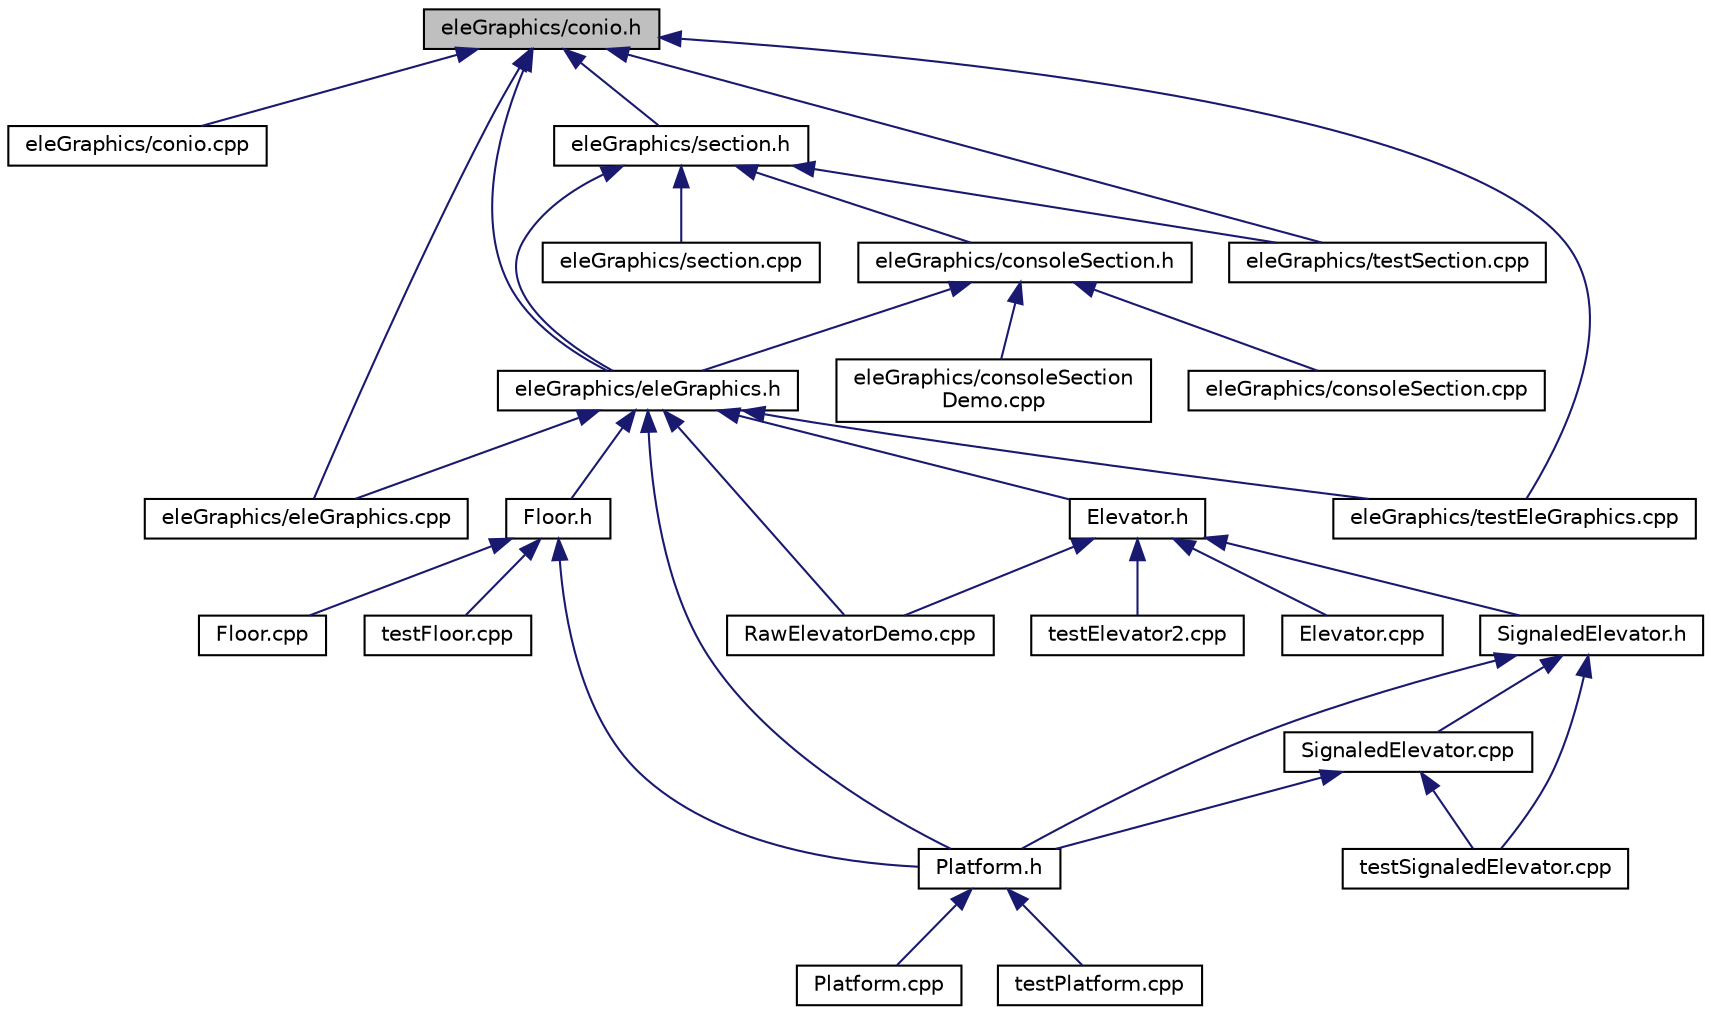 digraph "eleGraphics/conio.h"
{
  edge [fontname="Helvetica",fontsize="10",labelfontname="Helvetica",labelfontsize="10"];
  node [fontname="Helvetica",fontsize="10",shape=record];
  Node2 [label="eleGraphics/conio.h",height=0.2,width=0.4,color="black", fillcolor="grey75", style="filled", fontcolor="black"];
  Node2 -> Node3 [dir="back",color="midnightblue",fontsize="10",style="solid",fontname="Helvetica"];
  Node3 [label="eleGraphics/conio.cpp",height=0.2,width=0.4,color="black", fillcolor="white", style="filled",URL="$conio_8cpp.html",tooltip="conio implements a partial clone of Borland&#39;s console I/O. "];
  Node2 -> Node4 [dir="back",color="midnightblue",fontsize="10",style="solid",fontname="Helvetica"];
  Node4 [label="eleGraphics/section.h",height=0.2,width=0.4,color="black", fillcolor="white", style="filled",URL="$section_8h.html"];
  Node4 -> Node5 [dir="back",color="midnightblue",fontsize="10",style="solid",fontname="Helvetica"];
  Node5 [label="eleGraphics/consoleSection.h",height=0.2,width=0.4,color="black", fillcolor="white", style="filled",URL="$consoleSection_8h.html"];
  Node5 -> Node6 [dir="back",color="midnightblue",fontsize="10",style="solid",fontname="Helvetica"];
  Node6 [label="eleGraphics/consoleSection.cpp",height=0.2,width=0.4,color="black", fillcolor="white", style="filled",URL="$consoleSection_8cpp.html"];
  Node5 -> Node7 [dir="back",color="midnightblue",fontsize="10",style="solid",fontname="Helvetica"];
  Node7 [label="eleGraphics/consoleSection\lDemo.cpp",height=0.2,width=0.4,color="black", fillcolor="white", style="filled",URL="$consoleSectionDemo_8cpp.html"];
  Node5 -> Node8 [dir="back",color="midnightblue",fontsize="10",style="solid",fontname="Helvetica"];
  Node8 [label="eleGraphics/eleGraphics.h",height=0.2,width=0.4,color="black", fillcolor="white", style="filled",URL="$eleGraphics_8h.html"];
  Node8 -> Node9 [dir="back",color="midnightblue",fontsize="10",style="solid",fontname="Helvetica"];
  Node9 [label="eleGraphics/eleGraphics.cpp",height=0.2,width=0.4,color="black", fillcolor="white", style="filled",URL="$eleGraphics_8cpp.html"];
  Node8 -> Node10 [dir="back",color="midnightblue",fontsize="10",style="solid",fontname="Helvetica"];
  Node10 [label="eleGraphics/testEleGraphics.cpp",height=0.2,width=0.4,color="black", fillcolor="white", style="filled",URL="$testEleGraphics_8cpp.html"];
  Node8 -> Node11 [dir="back",color="midnightblue",fontsize="10",style="solid",fontname="Helvetica"];
  Node11 [label="Elevator.h",height=0.2,width=0.4,color="black", fillcolor="white", style="filled",URL="$Elevator_8h.html"];
  Node11 -> Node12 [dir="back",color="midnightblue",fontsize="10",style="solid",fontname="Helvetica"];
  Node12 [label="Elevator.cpp",height=0.2,width=0.4,color="black", fillcolor="white", style="filled",URL="$Elevator_8cpp.html"];
  Node11 -> Node13 [dir="back",color="midnightblue",fontsize="10",style="solid",fontname="Helvetica"];
  Node13 [label="SignaledElevator.h",height=0.2,width=0.4,color="black", fillcolor="white", style="filled",URL="$SignaledElevator_8h.html"];
  Node13 -> Node14 [dir="back",color="midnightblue",fontsize="10",style="solid",fontname="Helvetica"];
  Node14 [label="Platform.h",height=0.2,width=0.4,color="black", fillcolor="white", style="filled",URL="$Platform_8h.html"];
  Node14 -> Node15 [dir="back",color="midnightblue",fontsize="10",style="solid",fontname="Helvetica"];
  Node15 [label="Platform.cpp",height=0.2,width=0.4,color="black", fillcolor="white", style="filled",URL="$Platform_8cpp.html"];
  Node14 -> Node16 [dir="back",color="midnightblue",fontsize="10",style="solid",fontname="Helvetica"];
  Node16 [label="testPlatform.cpp",height=0.2,width=0.4,color="black", fillcolor="white", style="filled",URL="$testPlatform_8cpp.html"];
  Node13 -> Node17 [dir="back",color="midnightblue",fontsize="10",style="solid",fontname="Helvetica"];
  Node17 [label="SignaledElevator.cpp",height=0.2,width=0.4,color="black", fillcolor="white", style="filled",URL="$SignaledElevator_8cpp.html"];
  Node17 -> Node14 [dir="back",color="midnightblue",fontsize="10",style="solid",fontname="Helvetica"];
  Node17 -> Node18 [dir="back",color="midnightblue",fontsize="10",style="solid",fontname="Helvetica"];
  Node18 [label="testSignaledElevator.cpp",height=0.2,width=0.4,color="black", fillcolor="white", style="filled",URL="$testSignaledElevator_8cpp.html"];
  Node13 -> Node18 [dir="back",color="midnightblue",fontsize="10",style="solid",fontname="Helvetica"];
  Node11 -> Node19 [dir="back",color="midnightblue",fontsize="10",style="solid",fontname="Helvetica"];
  Node19 [label="RawElevatorDemo.cpp",height=0.2,width=0.4,color="black", fillcolor="white", style="filled",URL="$RawElevatorDemo_8cpp.html"];
  Node11 -> Node20 [dir="back",color="midnightblue",fontsize="10",style="solid",fontname="Helvetica"];
  Node20 [label="testElevator2.cpp",height=0.2,width=0.4,color="black", fillcolor="white", style="filled",URL="$testElevator2_8cpp.html"];
  Node8 -> Node21 [dir="back",color="midnightblue",fontsize="10",style="solid",fontname="Helvetica"];
  Node21 [label="Floor.h",height=0.2,width=0.4,color="black", fillcolor="white", style="filled",URL="$Floor_8h.html"];
  Node21 -> Node22 [dir="back",color="midnightblue",fontsize="10",style="solid",fontname="Helvetica"];
  Node22 [label="Floor.cpp",height=0.2,width=0.4,color="black", fillcolor="white", style="filled",URL="$Floor_8cpp.html"];
  Node21 -> Node14 [dir="back",color="midnightblue",fontsize="10",style="solid",fontname="Helvetica"];
  Node21 -> Node23 [dir="back",color="midnightblue",fontsize="10",style="solid",fontname="Helvetica"];
  Node23 [label="testFloor.cpp",height=0.2,width=0.4,color="black", fillcolor="white", style="filled",URL="$testFloor_8cpp.html"];
  Node8 -> Node14 [dir="back",color="midnightblue",fontsize="10",style="solid",fontname="Helvetica"];
  Node8 -> Node19 [dir="back",color="midnightblue",fontsize="10",style="solid",fontname="Helvetica"];
  Node4 -> Node8 [dir="back",color="midnightblue",fontsize="10",style="solid",fontname="Helvetica"];
  Node4 -> Node24 [dir="back",color="midnightblue",fontsize="10",style="solid",fontname="Helvetica"];
  Node24 [label="eleGraphics/section.cpp",height=0.2,width=0.4,color="black", fillcolor="white", style="filled",URL="$section_8cpp.html"];
  Node4 -> Node25 [dir="back",color="midnightblue",fontsize="10",style="solid",fontname="Helvetica"];
  Node25 [label="eleGraphics/testSection.cpp",height=0.2,width=0.4,color="black", fillcolor="white", style="filled",URL="$testSection_8cpp.html"];
  Node2 -> Node9 [dir="back",color="midnightblue",fontsize="10",style="solid",fontname="Helvetica"];
  Node2 -> Node8 [dir="back",color="midnightblue",fontsize="10",style="solid",fontname="Helvetica"];
  Node2 -> Node10 [dir="back",color="midnightblue",fontsize="10",style="solid",fontname="Helvetica"];
  Node2 -> Node25 [dir="back",color="midnightblue",fontsize="10",style="solid",fontname="Helvetica"];
}
